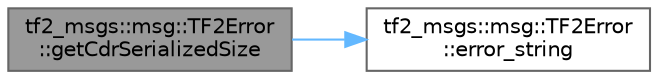 digraph "tf2_msgs::msg::TF2Error::getCdrSerializedSize"
{
 // INTERACTIVE_SVG=YES
 // LATEX_PDF_SIZE
  bgcolor="transparent";
  edge [fontname=Helvetica,fontsize=10,labelfontname=Helvetica,labelfontsize=10];
  node [fontname=Helvetica,fontsize=10,shape=box,height=0.2,width=0.4];
  rankdir="LR";
  Node1 [id="Node000001",label="tf2_msgs::msg::TF2Error\l::getCdrSerializedSize",height=0.2,width=0.4,color="gray40", fillcolor="grey60", style="filled", fontcolor="black",tooltip="This function returns the serialized size of a data depending on the buffer alignment."];
  Node1 -> Node2 [id="edge1_Node000001_Node000002",color="steelblue1",style="solid",tooltip=" "];
  Node2 [id="Node000002",label="tf2_msgs::msg::TF2Error\l::error_string",height=0.2,width=0.4,color="grey40", fillcolor="white", style="filled",URL="$df/da6/classtf2__msgs_1_1msg_1_1TF2Error.html#a4ad69abf3ad18937531944ff747c2f55",tooltip="This function copies the value in member error_string"];
}
